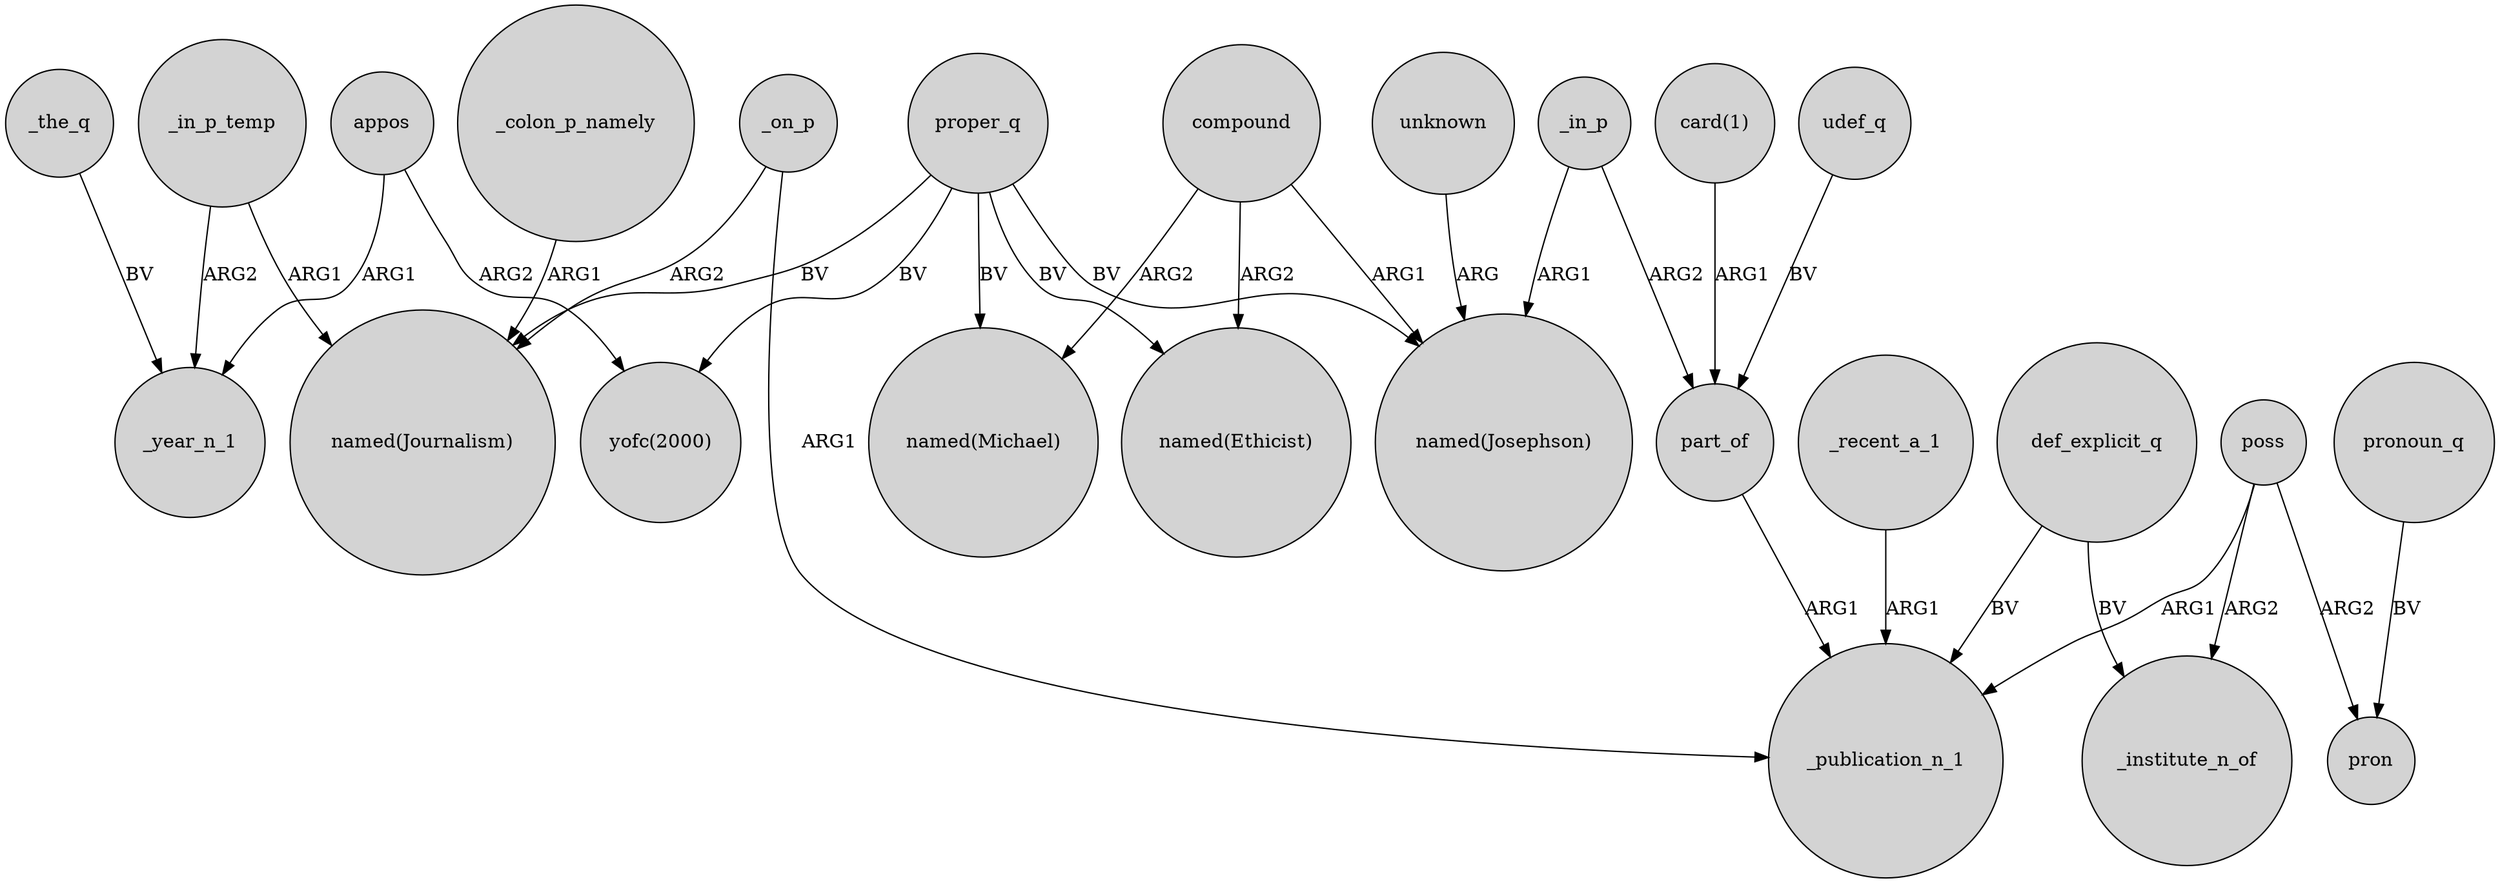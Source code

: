 digraph {
	node [shape=circle style=filled]
	unknown -> "named(Josephson)" [label=ARG]
	udef_q -> part_of [label=BV]
	proper_q -> "named(Journalism)" [label=BV]
	poss -> pron [label=ARG2]
	appos -> _year_n_1 [label=ARG1]
	_in_p_temp -> "named(Journalism)" [label=ARG1]
	poss -> _institute_n_of [label=ARG2]
	compound -> "named(Josephson)" [label=ARG1]
	_in_p -> "named(Josephson)" [label=ARG1]
	poss -> _publication_n_1 [label=ARG1]
	proper_q -> "named(Michael)" [label=BV]
	proper_q -> "yofc(2000)" [label=BV]
	_in_p_temp -> _year_n_1 [label=ARG2]
	pronoun_q -> pron [label=BV]
	appos -> "yofc(2000)" [label=ARG2]
	proper_q -> "named(Josephson)" [label=BV]
	_colon_p_namely -> "named(Journalism)" [label=ARG1]
	part_of -> _publication_n_1 [label=ARG1]
	_the_q -> _year_n_1 [label=BV]
	def_explicit_q -> _institute_n_of [label=BV]
	_recent_a_1 -> _publication_n_1 [label=ARG1]
	"card(1)" -> part_of [label=ARG1]
	_on_p -> "named(Journalism)" [label=ARG2]
	def_explicit_q -> _publication_n_1 [label=BV]
	_on_p -> _publication_n_1 [label=ARG1]
	_in_p -> part_of [label=ARG2]
	compound -> "named(Ethicist)" [label=ARG2]
	proper_q -> "named(Ethicist)" [label=BV]
	compound -> "named(Michael)" [label=ARG2]
}

